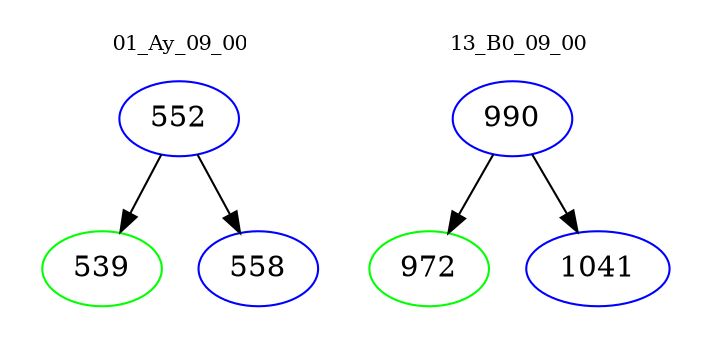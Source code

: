 digraph{
subgraph cluster_0 {
color = white
label = "01_Ay_09_00";
fontsize=10;
T0_552 [label="552", color="blue"]
T0_552 -> T0_539 [color="black"]
T0_539 [label="539", color="green"]
T0_552 -> T0_558 [color="black"]
T0_558 [label="558", color="blue"]
}
subgraph cluster_1 {
color = white
label = "13_B0_09_00";
fontsize=10;
T1_990 [label="990", color="blue"]
T1_990 -> T1_972 [color="black"]
T1_972 [label="972", color="green"]
T1_990 -> T1_1041 [color="black"]
T1_1041 [label="1041", color="blue"]
}
}

